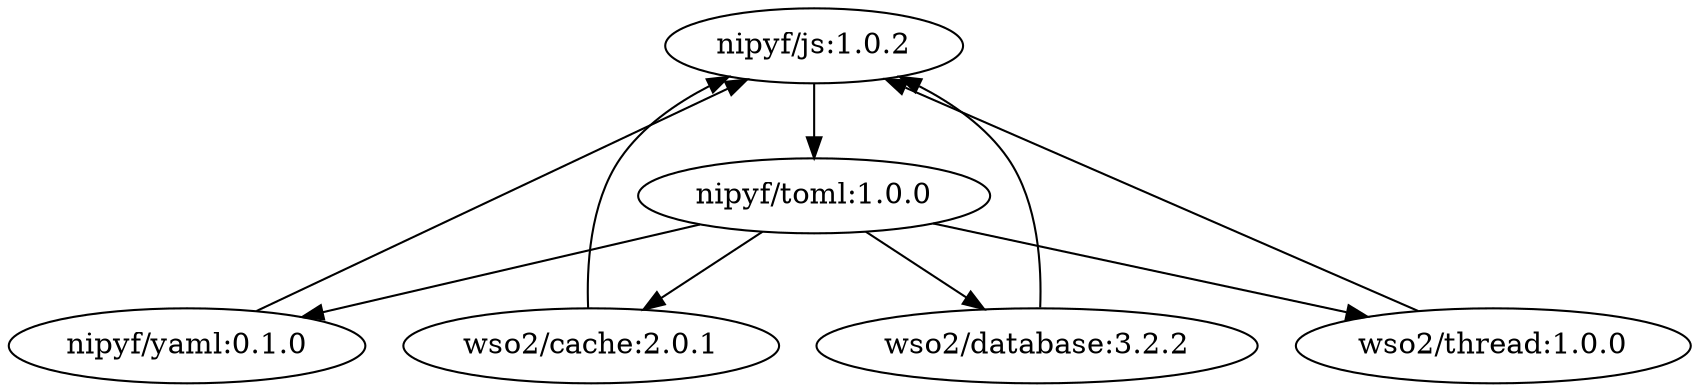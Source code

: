 digraph "case003" {
    "nipyf/js:1.0.2" -> "nipyf/toml:1.0.0"
    "nipyf/toml:1.0.0" -> "nipyf/yaml:0.1.0"
    "nipyf/toml:1.0.0" -> "wso2/cache:2.0.1"
    "nipyf/toml:1.0.0" -> "wso2/database:3.2.2"
    "nipyf/toml:1.0.0" -> "wso2/thread:1.0.0"
    "nipyf/yaml:0.1.0" -> "nipyf/js:1.0.2"
    "wso2/cache:2.0.1" -> "nipyf/js:1.0.2"
    "wso2/database:3.2.2" -> "nipyf/js:1.0.2"
    "wso2/thread:1.0.0" -> "nipyf/js:1.0.2"
}
